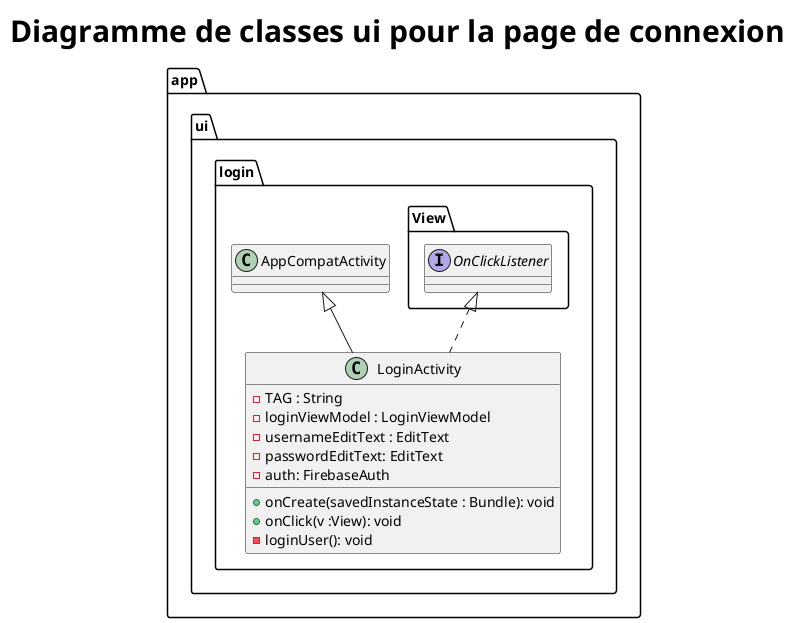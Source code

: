 @startuml modelui5
title <size:30><b>Diagramme de classes ui pour la page de connexion</b></size>

package app{

  package ui{

      package login{

                class LoginActivity extends AppCompatActivity implements View.OnClickListener{
                     - TAG : String
                     - loginViewModel : LoginViewModel
                     - usernameEditText : EditText
                     - passwordEditText: EditText
                     - auth: FirebaseAuth

                     + onCreate(savedInstanceState : Bundle): void
                     + onClick(v :View): void
                     - loginUser(): void
                }
          }
      }
}
@enduml